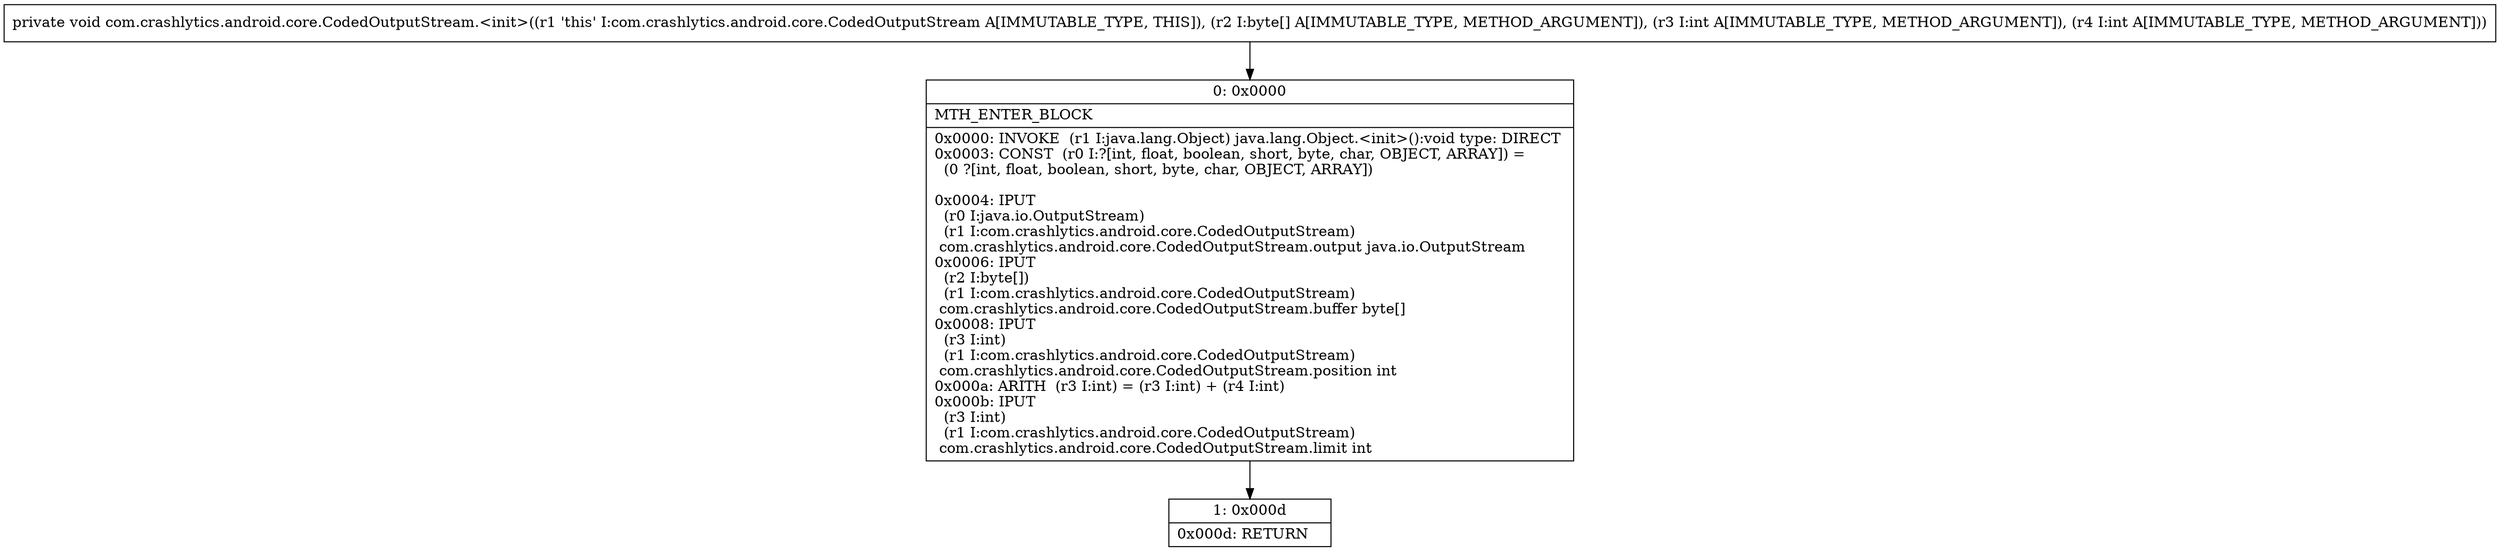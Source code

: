 digraph "CFG forcom.crashlytics.android.core.CodedOutputStream.\<init\>([BII)V" {
Node_0 [shape=record,label="{0\:\ 0x0000|MTH_ENTER_BLOCK\l|0x0000: INVOKE  (r1 I:java.lang.Object) java.lang.Object.\<init\>():void type: DIRECT \l0x0003: CONST  (r0 I:?[int, float, boolean, short, byte, char, OBJECT, ARRAY]) = \l  (0 ?[int, float, boolean, short, byte, char, OBJECT, ARRAY])\l \l0x0004: IPUT  \l  (r0 I:java.io.OutputStream)\l  (r1 I:com.crashlytics.android.core.CodedOutputStream)\l com.crashlytics.android.core.CodedOutputStream.output java.io.OutputStream \l0x0006: IPUT  \l  (r2 I:byte[])\l  (r1 I:com.crashlytics.android.core.CodedOutputStream)\l com.crashlytics.android.core.CodedOutputStream.buffer byte[] \l0x0008: IPUT  \l  (r3 I:int)\l  (r1 I:com.crashlytics.android.core.CodedOutputStream)\l com.crashlytics.android.core.CodedOutputStream.position int \l0x000a: ARITH  (r3 I:int) = (r3 I:int) + (r4 I:int) \l0x000b: IPUT  \l  (r3 I:int)\l  (r1 I:com.crashlytics.android.core.CodedOutputStream)\l com.crashlytics.android.core.CodedOutputStream.limit int \l}"];
Node_1 [shape=record,label="{1\:\ 0x000d|0x000d: RETURN   \l}"];
MethodNode[shape=record,label="{private void com.crashlytics.android.core.CodedOutputStream.\<init\>((r1 'this' I:com.crashlytics.android.core.CodedOutputStream A[IMMUTABLE_TYPE, THIS]), (r2 I:byte[] A[IMMUTABLE_TYPE, METHOD_ARGUMENT]), (r3 I:int A[IMMUTABLE_TYPE, METHOD_ARGUMENT]), (r4 I:int A[IMMUTABLE_TYPE, METHOD_ARGUMENT])) }"];
MethodNode -> Node_0;
Node_0 -> Node_1;
}

